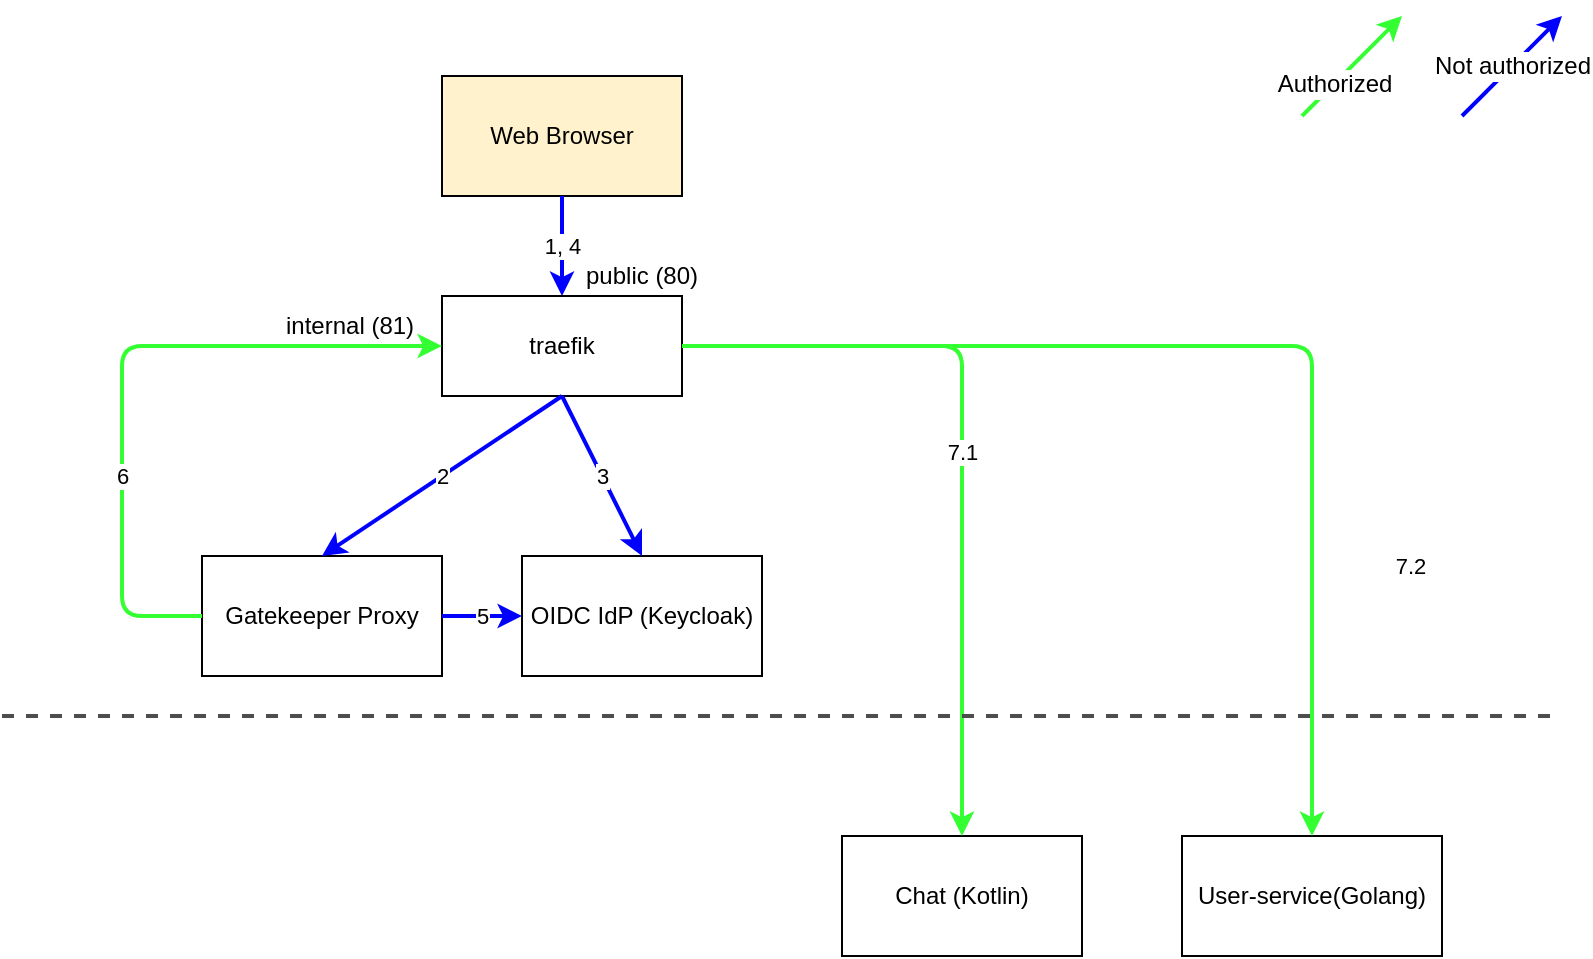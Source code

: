 <mxfile version="10.7.5" type="device"><diagram id="hfaFWcf3ZpBwRVnP8rDJ" name="Page-1"><mxGraphModel dx="1394" dy="679" grid="1" gridSize="10" guides="1" tooltips="1" connect="1" arrows="1" fold="1" page="1" pageScale="1" pageWidth="827" pageHeight="1169" math="0" shadow="0"><root><mxCell id="0"/><mxCell id="1" parent="0"/><mxCell id="EeRlNoye4MzsQ-oPWJcd-1" value="Web Browser" style="rounded=0;whiteSpace=wrap;html=1;fillColor=#FFF2CC;" parent="1" vertex="1"><mxGeometry x="240" y="40" width="120" height="60" as="geometry"/></mxCell><mxCell id="EeRlNoye4MzsQ-oPWJcd-2" value="&lt;div&gt;Gatekeeper Proxy&lt;/div&gt;" style="rounded=0;whiteSpace=wrap;html=1;fillColor=#FFFFFF;" parent="1" vertex="1"><mxGeometry x="120" y="280" width="120" height="60" as="geometry"/></mxCell><mxCell id="EeRlNoye4MzsQ-oPWJcd-3" value="OIDC IdP (Keycloak)" style="rounded=0;whiteSpace=wrap;html=1;fillColor=#FFFFFF;" parent="1" vertex="1"><mxGeometry x="280" y="280" width="120" height="60" as="geometry"/></mxCell><mxCell id="EeRlNoye4MzsQ-oPWJcd-4" value="Chat (Kotlin)" style="rounded=0;whiteSpace=wrap;html=1;fillColor=#FFFFFF;" parent="1" vertex="1"><mxGeometry x="440" y="420" width="120" height="60" as="geometry"/></mxCell><mxCell id="EeRlNoye4MzsQ-oPWJcd-5" value="&lt;div&gt;User-service(Golang)&lt;/div&gt;" style="rounded=0;whiteSpace=wrap;html=1;fillColor=#FFFFFF;" parent="1" vertex="1"><mxGeometry x="610" y="420" width="130" height="60" as="geometry"/></mxCell><mxCell id="EeRlNoye4MzsQ-oPWJcd-9" value="1, 4" style="edgeStyle=orthogonalEdgeStyle;rounded=0;orthogonalLoop=1;jettySize=auto;html=1;exitX=0.5;exitY=1;exitDx=0;exitDy=0;entryX=0.5;entryY=0;entryDx=0;entryDy=0;strokeWidth=2;strokeColor=#0000FF;" parent="1" source="EeRlNoye4MzsQ-oPWJcd-1" target="EeRlNoye4MzsQ-oPWJcd-6" edge="1"><mxGeometry relative="1" as="geometry"><mxPoint x="480" y="130" as="targetPoint"/><Array as="points"><mxPoint x="300" y="150"/></Array></mxGeometry></mxCell><mxCell id="EeRlNoye4MzsQ-oPWJcd-6" value="traefik" style="rounded=0;whiteSpace=wrap;html=1;fillColor=#FFFFFF;" parent="1" vertex="1"><mxGeometry x="240" y="150" width="120" height="50" as="geometry"/></mxCell><mxCell id="EeRlNoye4MzsQ-oPWJcd-10" value="public (80)" style="text;html=1;resizable=0;points=[];autosize=1;align=left;verticalAlign=top;spacingTop=-4;" parent="1" vertex="1"><mxGeometry x="310" y="130" width="70" height="20" as="geometry"/></mxCell><mxCell id="EeRlNoye4MzsQ-oPWJcd-11" value="2" style="endArrow=classic;html=1;exitX=0.5;exitY=1;exitDx=0;exitDy=0;entryX=0.5;entryY=0;entryDx=0;entryDy=0;strokeColor=#0000FF;strokeWidth=2;" parent="1" source="EeRlNoye4MzsQ-oPWJcd-6" target="EeRlNoye4MzsQ-oPWJcd-2" edge="1"><mxGeometry width="50" height="50" relative="1" as="geometry"><mxPoint x="120" y="610" as="sourcePoint"/><mxPoint x="170" y="560" as="targetPoint"/></mxGeometry></mxCell><mxCell id="EeRlNoye4MzsQ-oPWJcd-12" value="5" style="endArrow=classic;html=1;exitX=1;exitY=0.5;exitDx=0;exitDy=0;entryX=0;entryY=0.5;entryDx=0;entryDy=0;strokeColor=#0000FF;strokeWidth=2;" parent="1" source="EeRlNoye4MzsQ-oPWJcd-2" target="EeRlNoye4MzsQ-oPWJcd-3" edge="1"><mxGeometry width="50" height="50" relative="1" as="geometry"><mxPoint x="110" y="690" as="sourcePoint"/><mxPoint x="160" y="640" as="targetPoint"/></mxGeometry></mxCell><mxCell id="EeRlNoye4MzsQ-oPWJcd-13" value="3" style="endArrow=classic;html=1;entryX=0.5;entryY=0;entryDx=0;entryDy=0;strokeWidth=2;strokeColor=#0000FF;" parent="1" target="EeRlNoye4MzsQ-oPWJcd-3" edge="1"><mxGeometry width="50" height="50" relative="1" as="geometry"><mxPoint x="300" y="200" as="sourcePoint"/><mxPoint x="170" y="560" as="targetPoint"/></mxGeometry></mxCell><mxCell id="EeRlNoye4MzsQ-oPWJcd-14" value="6" style="endArrow=classic;html=1;exitX=0;exitY=0.5;exitDx=0;exitDy=0;entryX=0;entryY=0.5;entryDx=0;entryDy=0;strokeColor=#33FF33;strokeWidth=2;" parent="1" source="EeRlNoye4MzsQ-oPWJcd-2" target="EeRlNoye4MzsQ-oPWJcd-6" edge="1"><mxGeometry x="-0.343" width="50" height="50" relative="1" as="geometry"><mxPoint x="120" y="610" as="sourcePoint"/><mxPoint x="120" y="180" as="targetPoint"/><Array as="points"><mxPoint x="80" y="310"/><mxPoint x="80" y="175"/></Array><mxPoint as="offset"/></mxGeometry></mxCell><mxCell id="EeRlNoye4MzsQ-oPWJcd-15" value="internal (81)" style="text;html=1;resizable=0;points=[];autosize=1;align=left;verticalAlign=top;spacingTop=-4;" parent="1" vertex="1"><mxGeometry x="160" y="155" width="80" height="20" as="geometry"/></mxCell><mxCell id="EeRlNoye4MzsQ-oPWJcd-18" value="7.1" style="endArrow=classic;html=1;strokeColor=#33FF33;strokeWidth=2;exitX=1;exitY=0.5;exitDx=0;exitDy=0;entryX=0.5;entryY=0;entryDx=0;entryDy=0;" parent="1" source="EeRlNoye4MzsQ-oPWJcd-6" target="EeRlNoye4MzsQ-oPWJcd-4" edge="1"><mxGeometry width="50" height="50" relative="1" as="geometry"><mxPoint x="110" y="610" as="sourcePoint"/><mxPoint x="460" y="175" as="targetPoint"/><Array as="points"><mxPoint x="500" y="175"/></Array></mxGeometry></mxCell><mxCell id="EeRlNoye4MzsQ-oPWJcd-20" value="7.2" style="endArrow=classic;html=1;strokeColor=#33FF33;strokeWidth=2;exitX=1;exitY=0.5;exitDx=0;exitDy=0;entryX=0.5;entryY=0;entryDx=0;entryDy=0;" parent="1" source="EeRlNoye4MzsQ-oPWJcd-6" target="EeRlNoye4MzsQ-oPWJcd-5" edge="1"><mxGeometry x="0.101" y="-55" width="50" height="50" relative="1" as="geometry"><mxPoint x="370" y="185" as="sourcePoint"/><mxPoint x="510" y="430" as="targetPoint"/><Array as="points"><mxPoint x="675" y="175"/></Array><mxPoint x="55" y="55" as="offset"/></mxGeometry></mxCell><mxCell id="EeRlNoye4MzsQ-oPWJcd-21" value="" style="endArrow=none;dashed=1;html=1;strokeColor=#4D4D4D;strokeWidth=2;" parent="1" edge="1"><mxGeometry width="50" height="50" relative="1" as="geometry"><mxPoint x="20" y="360" as="sourcePoint"/><mxPoint x="800" y="360" as="targetPoint"/></mxGeometry></mxCell><mxCell id="EeRlNoye4MzsQ-oPWJcd-23" value="" style="endArrow=classic;html=1;strokeColor=#33FF33;strokeWidth=2;fontColor=#000000;" parent="1" edge="1"><mxGeometry width="50" height="50" relative="1" as="geometry"><mxPoint x="670" y="60" as="sourcePoint"/><mxPoint x="720" y="10" as="targetPoint"/></mxGeometry></mxCell><mxCell id="EeRlNoye4MzsQ-oPWJcd-24" value="&lt;div&gt;Authorized&lt;/div&gt;" style="text;html=1;resizable=0;points=[];align=center;verticalAlign=middle;labelBackgroundColor=#ffffff;fontColor=#000000;" parent="EeRlNoye4MzsQ-oPWJcd-23" vertex="1" connectable="0"><mxGeometry x="-0.36" relative="1" as="geometry"><mxPoint as="offset"/></mxGeometry></mxCell><mxCell id="EeRlNoye4MzsQ-oPWJcd-25" value="Not authorized" style="endArrow=classic;html=1;strokeColor=#0000FF;strokeWidth=2;fontColor=#000000;fontSize=12;" parent="1" edge="1"><mxGeometry width="50" height="50" relative="1" as="geometry"><mxPoint x="750" y="60" as="sourcePoint"/><mxPoint x="800" y="10" as="targetPoint"/></mxGeometry></mxCell></root></mxGraphModel></diagram></mxfile>
